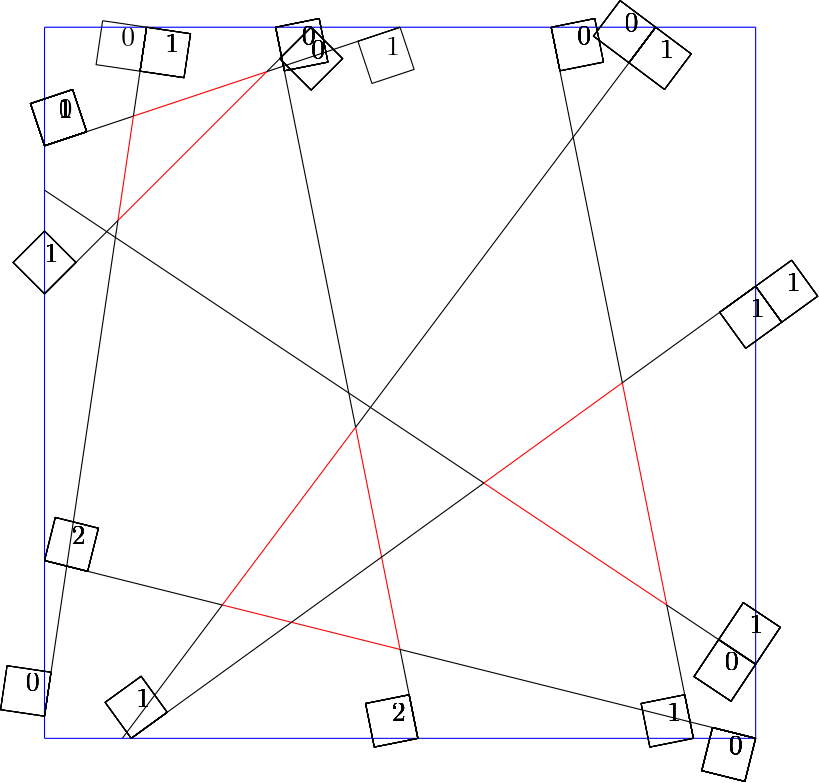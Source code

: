 <?xml version="1.0" encoding="UTF-8"?>
<ipe version="70005" creator="HGeometry"><ipestyle name="basic">
<color name="red" value="1 0 0"/>
<color name="green" value="0 1 0"/>
<color name="blue" value="0 0 1"/>
<color name="yellow" value="1 1 0"/>
<color name="orange" value="1 0.647 0"/>
<color name="gold" value="1 0.843 0"/>
<color name="purple" value="0.627 0.125 0.941"/>
<color name="gray" value="0.745 0.745 0.745"/>
<color name="brown" value="0.647 0.165 0.165"/>
<color name="navy" value="0 0 0.502"/>
<color name="pink" value="1 0.753 0.796"/>
<color name="seagreen" value="0.18 0.545 0.341"/>
<color name="turquoise" value="0.251 0.878 0.816"/>
<color name="violet" value="0.933 0.51 0.933"/>
<color name="darkblue" value="0 0 0.545"/>
<color name="darkcyan" value="0 0.545 0.545"/>
<color name="darkgray" value="0.663 0.663 0.663"/>
<color name="darkgreen" value="0 0.392 0"/>
<color name="darkmagenta" value="0.545 0 0.545"/>
<color name="darkorange" value="1 0.549 0"/>
<color name="darkred" value="0.545 0 0"/>
<color name="lightblue" value="0.678 0.847 0.902"/>
<color name="lightcyan" value="0.878 1 1"/>
<color name="lightgray" value="0.827 0.827 0.827"/>
<color name="lightgreen" value="0.565 0.933 0.565"/>
<color name="lightyellow" value="1 1 0.878"/>
<dashstyle name="dashed" value="[4] 0"/>
<dashstyle name="dotted" value="[1 3] 0"/>
<dashstyle name="dash dotted" value="[4 2 1 2] 0"/>
<dashstyle name="dash dot dotted" value="[4 2 1 2 1 2] 0"/>
<pen name="heavier" value="0.8"/>
<pen name="fat" value="1.2"/>
<pen name="ultrafat" value="2"/>
<textsize name="large" value="\large"/>
<textsize name="Large" value="\Large"/>
<textsize name="LARGE" value="\LARGE"/>
<textsize name="huge" value="\huge"/>
<textsize name="Huge" value="\Huge"/>
<textsize name="small" value="\small"/>
<textsize name="footnote" value="\footnotesize"/>
<textsize name="tiny" value="\tiny"/>
<symbolsize name="small" value="2"/>
<symbolsize name="tiny" value="1.1"/>
<symbolsize name="large" value="5"/>
<arrowsize name="small" value="5"/>
<arrowsize name="tiny" value="3"/>
<arrowsize name="large" value="10"/>
<gridsize name="4 pts" value="4"/>
<gridsize name="8 pts (~3 mm)" value="8"/>
<gridsize name="16 pts (~6 mm)" value="16"/>
<gridsize name="32 pts (~12 mm)" value="32"/>
<gridsize name="10 pts (~3.5 mm)" value="10"/>
<gridsize name="20 pts (~7 mm)" value="20"/>
<gridsize name="14 pts (~5 mm)" value="14"/>
<gridsize name="28 pts (~10 mm)" value="28"/>
<gridsize name="56 pts (~20 mm)" value="56"/>
<anglesize name="90 deg" value="90"/>
<anglesize name="60 deg" value="60"/>
<anglesize name="45 deg" value="45"/>
<anglesize name="30 deg" value="30"/>
<anglesize name="22.5 deg" value="22.5"/>
<symbol name="mark/circle(sx)" transformations="translations">
<path fill="sym-stroke">
0.6 0 0 0.6 0 0 e 0.4 0 0 0.4 0 0 e
</path></symbol>
<symbol name="mark/disk(sx)" transformations="translations">
<path fill="sym-stroke">
0.6 0 0 0.6 0 0 e
</path></symbol>
<symbol name="mark/fdisk(sfx)" transformations="translations">
<group><path fill="sym-fill">
0.5 0 0 0.5 0 0 e
</path><path fill="sym-stroke" fillrule="eofill">
0.6 0 0 0.6 0 0 e 0.4 0 0 0.4 0 0 e
</path></group></symbol>
<symbol name="mark/box(sx)" transformations="translations">
<path fill="sym-stroke" fillrule="eofill">
-0.6 -0.6 m 0.6 -0.6 l 0.6 0.6 l -0.6 0.6 l h
-0.4 -0.4 m 0.4 -0.4 l 0.4 0.4 l -0.4 0.4 l h</path></symbol>
<symbol name="mark/square(sx)" transformations="translations">
<path fill="sym-stroke">
-0.6 -0.6 m 0.6 -0.6 l 0.6 0.6 l -0.6 0.6 l h</path></symbol>
<symbol name="mark/fsquare(sfx)" transformations="translations">
<group><path fill="sym-fill">
-0.5 -0.5 m 0.5 -0.5 l 0.5 0.5 l -0.5 0.5 l h</path>
<path fill="sym-stroke" fillrule="eofill">
-0.6 -0.6 m 0.6 -0.6 l 0.6 0.6 l -0.6 0.6 l h
-0.4 -0.4 m 0.4 -0.4 l 0.4 0.4 l -0.4 0.4 l h</path></group></symbol>
<symbol name="mark/cross(sx)" transformations="translations">
<group><path fill="sym-stroke">
-0.43 -0.57 m 0.57 0.43 l 0.43 0.57 l -0.57 -0.43 l h</path>
<path fill="sym-stroke">
-0.43 0.57 m 0.57 -0.43 l 0.43 -0.57 l -0.57 0.43 l h</path>
</group></symbol>
<symbol name="arrow/arc(spx)">
<path pen="sym-pen" stroke="sym-stroke" fill="sym-stroke">
0 0 m -1.0 0.333 l -1.0 -0.333 l h</path></symbol>
<symbol name="arrow/farc(spx)">
<path pen="sym-pen" stroke="sym-stroke" fill="white">
0 0 m -1.0 0.333 l -1.0 -0.333 l h</path></symbol>
<symbol name="arrow/ptarc(spx)">
<path pen="sym-pen" stroke="sym-stroke" fill="sym-stroke">
0 0 m -1.0 0.333 l -0.8 0 l -1.0 -0.333 l h</path></symbol>
<symbol name="arrow/fptarc(spx)">
<path pen="sym-pen" stroke="sym-stroke" fill="white">
0 0 m -1.0 0.333 l -0.8 0 l -1.0 -0.333 l h</path></symbol>
<symbol name="arrow/fnormal(spx)">
<path pen="sym-pen" stroke="sym-stroke" fill="white">
0 0 m -1.0 0.333 l -1.0 -0.333 l h</path></symbol>
<symbol name="arrow/pointed(spx)">
<path pen="sym-pen" stroke="sym-stroke" fill="sym-stroke">
0 0 m -1.0 0.333 l -0.8 0 l -1.0 -0.333 l h</path></symbol>
<symbol name="arrow/fpointed(spx)">
<path pen="sym-pen" stroke="sym-stroke" fill="white">
0 0 m -1.0 0.333 l -0.8 0 l -1.0 -0.333 l h</path></symbol>
<symbol name="arrow/linear(spx)">
<path pen="sym-pen" stroke="sym-stroke">
-1.0 0.333 m 0 0 l -1.0 -0.333 l</path></symbol>
<symbol name="arrow/fdouble(spx)">
<path pen="sym-pen" stroke="sym-stroke" fill="white">
0 0 m -1.0 0.333 l -1.0 -0.333 l h
-1 0 m -2.0 0.333 l -2.0 -0.333 l h
</path></symbol>
<symbol name="arrow/double(spx)">
<path pen="sym-pen" stroke="sym-stroke" fill="sym-stroke">
0 0 m -1.0 0.333 l -1.0 -0.333 l h
-1 0 m -2.0 0.333 l -2.0 -0.333 l h
</path></symbol>
<tiling name="falling" angle="-60" width="1" step="4"/>
<tiling name="rising" angle="30" width="1" step="4"/>
<textstyle name="center" begin="\begin{center}" end="\end{center}"/>
<textstyle name="itemize" begin="\begin{itemize}" end="\end{itemize}"/>
<textstyle name="item" begin="\begin{itemize}\item{}" end="\end{itemize}"/>
</ipestyle><page><layer name="alpha"/><view layers="alpha" active="alpha"/><path stroke="blue">-128.0 128.0 m
-128.0 113.77865 -128.0 99.55729 -128.0 85.3333 c
</path><path stroke="blue">-128.0 85.3333 m
-128.0 80.0026 -128.0 74.66927 -128.0 69.3333 c
</path><path stroke="blue">-128.0 69.3333 m
-128.0 56.88802 -128.0 44.440105 -128.0 32.0 c
</path><path stroke="blue">-128.0 32.0 m
-128.0 7.8125e-3 -128.0 -32.007813 -128.0 -64.0 c
</path><path stroke="blue">-128.0 -64.0 m
-128.0 -82.6849 -128.0 -101.36198 -128.0 -120.038 c
</path><path stroke="blue">-128.0 -120.038 m
-128.0 -122.69271 -128.0 -125.34635 -128.0 -128.0 c
</path><path stroke="blue">-128.0 -128.0 m
-118.66406 -128.0 -109.328125 -128.0 -100.0 -128.0 c
</path><path stroke="blue">-100.0 -128.0 m
-98.92969 -128.0 -97.86719 -128.0 -96.7993 -128.0 c
</path><path stroke="blue">-96.7993 -128.0 m
-62.403645 -128.0 -28.002604 -128.0 6.4 -128.0 c
</path><path stroke="blue">6.4 -128.0 m
39.466145 -128.0 72.53385 -128.0 105.6 -128.0 c
</path><path stroke="blue">105.6 -128.0 m
113.06771 -128.0 120.53385 -128.0 128.0 -128.0 c
</path><path stroke="blue">128.0 -128.0 m
128.0 -119.11198 128.0 -110.22396 128.0 -101.333 c
</path><path stroke="blue">128.0 -101.333 m
128.0 -55.971355 128.0 -10.60677 128.0 34.7513 c
</path><path stroke="blue">128.0 34.7513 m
128.0 65.83854 128.0 96.91927 128.0 128.0 c
</path><path stroke="blue">128.0 128.0 m
115.9974 128.0 103.99479 128.0 92.0 128.0 c
</path><path stroke="blue">92.0 128.0 m
79.46094 128.0 66.92969 128.0 54.4 128.0 c
</path><path stroke="blue">54.4 128.0 m
36.26302 128.0 18.127604 128.0 0.0 128.0 c
</path><path stroke="blue">0.0 128.0 m
-10.6744795 128.0 -21.341146 128.0 -32.0 128.0 c
</path><path stroke="blue">-32.0 128.0 m
-36.273438 128.0 -40.539063 128.0 -44.8 128.0 c
</path><path stroke="blue">-44.8 128.0 m
-60.289063 128.0 -75.77344 128.0 -91.2601 128.0 c
</path><path stroke="blue">-91.2601 128.0 m
-103.50521 128.0 -115.7526 128.0 -128.0 128.0 c
</path><path stroke="red">-16.0 -16.0 m
-32.0 -37.333332 -48.0 -58.666668 -64.0 -80.0 c
</path><path stroke="red">-64.0 -80.0 m
-55.70052 -82.07487 -47.401043 -84.14974 -39.098583 -86.225555 c
</path><path stroke="red">-39.098583 -86.225555 m
-26.067709 -89.48307 -13.0338545 -92.74154 0.0 -96.0 c
</path><path stroke="red">0.0 -96.0 m
-2.218099 -84.90951 -4.436198 -73.81901 -6.6530576 -62.735577 c
</path><path stroke="red">-6.6530576 -62.735577 m
-9.769531 -47.152344 -12.884766 -31.576172 -16.0 -16.0 c
</path><path stroke="black">-96.0 96.0 m
-106.666664 92.444435 -117.333336 88.88887 -128.0 85.3333 c
</path><path stroke="black">-48.0 112.0 m
-46.001953 112.666016 -44.003906 113.33203 -41.999866 113.99982 c
</path><path stroke="black">-41.999866 113.99982 m
-42.000908 113.99959 -42.000454 113.999794 -41.999966 113.999954 c
</path><path stroke="black">-41.999966 113.999954 m
-41.999477 114.000114 -41.998955 114.00023 -41.999866 113.99982 c
</path><path stroke="black">-41.999866 113.99982 m
-27.996094 118.66797 -13.998047 123.333984 0.0 128.0 c
</path><path stroke="black">-48.0 112.0 m
-46.222656 113.77734 -44.445313 115.55469 -42.666626 117.33307 c
</path><path stroke="black">-42.666626 117.33307 m
-39.11198 120.88802 -35.55599 124.44401 -32.0 128.0 c
</path><path stroke="black">-16.0 -16.0 m
-16.820898 -11.895508 -17.641798 -7.7910166 -18.461475 -3.692455 c
</path><path stroke="black">-18.461475 -3.692455 m
-26.3084 35.541992 -34.154102 74.77051 -41.999866 113.99982 c
</path><path stroke="black">-41.999866 113.99982 m
-41.999836 113.99942 -41.99982 113.99922 -41.99982 113.99922 c
</path><path stroke="black">-41.99982 113.99922 m
-41.99982 113.99922 -41.999836 113.99942 -41.999866 113.99982 c
</path><path stroke="black">-41.999866 113.99982 m
-42.22246 115.112305 -42.445118 116.225586 -42.666626 117.33307 c
</path><path stroke="black">-42.666626 117.33307 m
-43.378517 120.89258 -44.089256 124.44629 -44.8 128.0 c
</path><path stroke="black">0.0 -96.0 m
2.1333334 -106.666664 4.266667 -117.333336 6.4 -128.0 c
</path><path stroke="black">-64.0 -80.0 m
-76.0 -96.0 -88.0 -112.0 -100.0 -128.0 c
</path><path stroke="black">-16.0 -16.0 m
-14.221313 -13.628418 -12.442627 -11.256836 -10.667028 -8.888798 c
</path><path stroke="black">-10.667028 -8.888798 m
13.661987 23.549316 37.987915 55.983887 62.31581 88.421295 c
</path><path stroke="black">62.31581 88.421295 m
72.20923 101.612305 82.104614 114.80615 92.0 128.0 c
</path><path stroke="black">-64.0 -80.0 m
-82.66406 -75.333984 -101.328125 -70.66797 -119.995926 -66.001366 c
</path><path stroke="black">-119.995926 -66.001366 m
-122.66146 -65.33463 -125.33073 -64.66732 -128.0 -64.0 c
</path><path stroke="black">0.0 -96.0 m
34.804688 -104.70117 69.609375 -113.40234 104.42122 -122.105316 c
</path><path stroke="black">104.42122 -122.105316 m
112.27604 -124.06901 120.13802 -126.03451 128.0 -128.0 c
</path><path stroke="red">-48.0 112.0 m
-64.0 106.666664 -80.0 101.333336 -96.0 96.0 c
</path><path stroke="red">-96.0 96.0 m
-97.85467 83.47863 -99.709335 70.95727 -101.564 58.4359 c
</path><path stroke="red">-101.564 58.4359 m
-83.709335 76.2906 -65.85467 94.1453 -48.0 112.0 c
</path><path stroke="black">-96.0 96.0 m
-94.42004 106.666664 -92.840065 117.333336 -91.2601 128.0 c
</path><path stroke="black">-101.564 58.4359 m
-101.86654 56.39343 -102.169075 54.350956 -102.47058 52.31337 c
</path><path stroke="black">-102.47058 52.31337 m
-108.31311 12.871536 -114.15461 -26.565418 -119.995926 -66.001366 c
</path><path stroke="black">-119.995926 -66.001366 m
-122.66407 -84.014244 -125.33204 -102.02612 -128.0 -120.038 c
</path><path stroke="black">-101.564 58.4359 m
-102.90861 57.0913 -104.25321 55.7467 -105.599976 54.39999 c
</path><path stroke="black">-105.599976 54.39999 m
-113.06521 46.934734 -120.53261 39.46737 -128.0 32.0 c
</path><path stroke="red">96.0 -80.0 m
90.666664 -53.333332 85.333336 -26.666666 80.0 0.0 c
</path><path stroke="red">80.0 0.0 m
63.3811 -12.031834 46.7622 -24.063667 30.1433 -36.0955 c
</path><path stroke="red">30.1433 -36.0955 m
52.095535 -50.730335 74.04777 -65.365166 96.0 -80.0 c
</path><path stroke="black">80.0 0.0 m
96.0 11.583767 112.0 23.167534 128.0 34.7513 c
</path><path stroke="black">96.0 -80.0 m
98.80664 -94.0332 101.61328 -108.06641 104.42122 -122.105316 c
</path><path stroke="black">104.42122 -122.105316 m
104.81328 -124.06641 105.20664 -126.0332 105.6 -128.0 c
</path><path stroke="black">80.0 0.0 m
74.10573 29.471354 68.21146 58.942707 62.31581 88.421295 c
</path><path stroke="black">62.31581 88.421295 m
59.678123 101.609375 57.039063 114.80469 54.4 128.0 c
</path><path stroke="black">30.1433 -36.0955 m
17.878277 -44.97519 5.613254 -53.854877 -6.6530576 -62.735577 c
</path><path stroke="black">-6.6530576 -62.735577 m
-17.467922 -70.5653 -28.284077 -78.39603 -39.098583 -86.225555 c
</path><path stroke="black">-39.098583 -86.225555 m
-58.333256 -100.15117 -77.56628 -114.075584 -96.7993 -128.0 c
</path><path stroke="black">30.1433 -36.0955 m
16.538382 -27.02556 2.933464 -17.955622 -10.667028 -8.888798 c
</path><path stroke="black">-10.667028 -8.888798 m
-13.267924 -7.1547027 -15.864393 -5.423724 -18.461475 -3.692455 c
</path><path stroke="black">-18.461475 -3.692455 m
-46.465405 14.976938 -74.46995 33.64662 -102.47058 52.31337 c
</path><path stroke="black">-102.47058 52.31337 m
-103.51694 53.01127 -104.55939 53.706234 -105.599976 54.39999 c
</path><path stroke="black">-105.599976 54.39999 m
-113.067894 59.378567 -120.53394 64.355934 -128.0 69.3333 c
</path><path stroke="black">96.0 -80.0 m
106.666664 -87.111 117.333336 -94.222 128.0 -101.333 c
</path><path>128.0 -128.0 m
112.47772 -124.11943 l
</path><group><text pos="118.29858 -133.82086" type="label">0</text><path>128.0 -128.0 m
124.11943 -143.52228 l
108.59715 -139.64172 l
112.47772 -124.119446 l
128.0 -128.0 l
</path></group><path>-96.7993 -128.0 m
-83.83929 -118.61715 l
</path><group><text pos="-95.01073 -116.82857" type="label">1</text><path>-96.79931 -128.0 m
-106.18217 -115.039986 l
-93.222145 -105.65713 l
-83.83929 -118.61715 l
-96.79931 -128.0 l
</path></group><path>128.0 -128.0 m
112.47772 -124.11943 l
</path><group><text pos="118.29858 -133.82086" type="label">0</text><path>128.0 -128.0 m
124.11943 -143.52228 l
108.59715 -139.64172 l
112.47772 -124.119446 l
128.0 -128.0 l
</path></group><path>6.4 -128.0 m
3.2621415 -112.31071 l
</path><group><text pos="-3.0135746 -121.72428" type="label">2</text><path>6.4 -127.99999 m
-9.28929 -131.13785 l
-12.427149 -115.44857 l
3.2621417 -112.31071 l
6.4 -127.99999 l
</path></group><path>6.4 -128.0 m
3.2621415 -112.31071 l
</path><group><text pos="-3.0135746 -121.72428" type="label">2</text><path>6.4 -127.99999 m
-9.28929 -131.13785 l
-12.427149 -115.44857 l
3.2621417 -112.31071 l
6.4 -127.99999 l
</path></group><path>-96.7993 -128.0 m
-83.83929 -118.61715 l
</path><group><text pos="-95.01073 -116.82857" type="label">1</text><path>-96.79931 -128.0 m
-106.18217 -115.039986 l
-93.222145 -105.65713 l
-83.83929 -118.61715 l
-96.79931 -128.0 l
</path></group><path>128.0 -128.0 m
112.47772 -124.11943 l
</path><group><text pos="118.29858 -133.82086" type="label">0</text><path>128.0 -128.0 m
124.11943 -143.52228 l
108.59715 -139.64172 l
112.47772 -124.119446 l
128.0 -128.0 l
</path></group><path>6.4 -128.0 m
3.2621415 -112.31071 l
</path><group><text pos="-3.0135746 -121.72428" type="label">2</text><path>6.4 -127.99999 m
-9.28929 -131.13785 l
-12.427149 -115.44857 l
3.2621417 -112.31071 l
6.4 -127.99999 l
</path></group><path>6.4 -128.0 m
3.2621415 -112.31071 l
</path><group><text pos="-3.0135746 -121.72428" type="label">2</text><path>6.4 -127.99999 m
-9.28929 -131.13785 l
-12.427149 -115.44857 l
3.2621417 -112.31071 l
6.4 -127.99999 l
</path></group><path>-96.7993 -128.0 m
-83.83929 -118.61715 l
</path><group><text pos="-95.01073 -116.82857" type="label">1</text><path>-96.79931 -128.0 m
-106.18217 -115.039986 l
-93.222145 -105.65713 l
-83.83929 -118.61715 l
-96.79931 -128.0 l
</path></group><path>6.4 -128.0 m
3.2621415 -112.31071 l
</path><group><text pos="-3.0135746 -121.72428" type="label">2</text><path>6.4 -127.99999 m
-9.28929 -131.13785 l
-12.427149 -115.44857 l
3.2621417 -112.31071 l
6.4 -127.99999 l
</path></group><path>6.4 -128.0 m
3.2621415 -112.31071 l
</path><group><text pos="-3.0135746 -121.72428" type="label">2</text><path>6.4 -127.99999 m
-9.28929 -131.13785 l
-12.427149 -115.44857 l
3.2621417 -112.31071 l
6.4 -127.99999 l
</path></group><path>128.0 -128.0 m
112.47772 -124.11943 l
</path><group><text pos="118.29858 -133.82086" type="label">0</text><path>128.0 -128.0 m
124.11943 -143.52228 l
108.59715 -139.64172 l
112.47772 -124.119446 l
128.0 -128.0 l
</path></group><path>6.4 -128.0 m
3.2621415 -112.31071 l
</path><group><text pos="-3.0135746 -121.72428" type="label">2</text><path>6.4 -127.99999 m
-9.28929 -131.13785 l
-12.427149 -115.44857 l
3.2621417 -112.31071 l
6.4 -127.99999 l
</path></group><path>-96.7993 -128.0 m
-83.83929 -118.61715 l
</path><group><text pos="-95.01073 -116.82857" type="label">1</text><path>-96.79931 -128.0 m
-106.18217 -115.039986 l
-93.222145 -105.65713 l
-83.83929 -118.61715 l
-96.79931 -128.0 l
</path></group><path>105.6 -128.0 m
102.462166 -112.31071 l
</path><group><text pos="96.18643 -121.72427" type="label">1</text><path>105.6 -128.0 m
89.9107 -131.13785 l
86.772865 -115.44854 l
102.462166 -112.31071 l
105.6 -128.0 l
</path></group><path>-96.7993 -128.0 m
-83.83929 -118.61715 l
</path><group><text pos="-95.01073 -116.82857" type="label">1</text><path>-96.79931 -128.0 m
-106.18217 -115.039986 l
-93.222145 -105.65713 l
-83.83929 -118.61715 l
-96.79931 -128.0 l
</path></group><path>105.6 -128.0 m
102.462166 -112.31071 l
</path><group><text pos="96.18643 -121.72427" type="label">1</text><path>105.6 -128.0 m
89.9107 -131.13785 l
86.772865 -115.44854 l
102.462166 -112.31071 l
105.6 -128.0 l
</path></group><path>105.6 -128.0 m
102.462166 -112.31071 l
</path><group><text pos="96.18643 -121.72427" type="label">1</text><path>105.6 -128.0 m
89.9107 -131.13785 l
86.772865 -115.44854 l
102.462166 -112.31071 l
105.6 -128.0 l
</path></group><path>105.6 -128.0 m
102.462166 -112.31071 l
</path><group><text pos="96.18643 -121.72427" type="label">1</text><path>105.6 -128.0 m
89.9107 -131.13785 l
86.772865 -115.44854 l
102.462166 -112.31071 l
105.6 -128.0 l
</path></group><path>128.0 -128.0 m
112.47772 -124.11943 l
</path><group><text pos="118.29858 -133.82086" type="label">0</text><path>128.0 -128.0 m
124.11943 -143.52228 l
108.59715 -139.64172 l
112.47772 -124.119446 l
128.0 -128.0 l
</path></group><path>105.6 -128.0 m
102.462166 -112.31071 l
</path><group><text pos="96.18643 -121.72427" type="label">1</text><path>105.6 -128.0 m
89.9107 -131.13785 l
86.772865 -115.44854 l
102.462166 -112.31071 l
105.6 -128.0 l
</path></group><path>128.0 -128.0 m
112.47772 -124.11943 l
</path><group><text pos="118.29858 -133.82086" type="label">0</text><path>128.0 -128.0 m
124.11943 -143.52228 l
108.59715 -139.64172 l
112.47772 -124.119446 l
128.0 -128.0 l
</path></group><path>128.0 -101.333 m
114.68713 -92.45789 l
</path><group><text pos="125.78112 -90.23901" type="label">1</text><path>136.87512 -88.020134 m
128.0 -101.333 l
114.68713 -92.45789 l
123.56224 -79.14503 l
136.87512 -88.020134 l
</path></group><path>128.0 -128.0 m
112.47772 -124.11943 l
</path><group><text pos="118.29858 -133.82086" type="label">0</text><path>128.0 -128.0 m
124.11943 -143.52228 l
108.59715 -139.64172 l
112.47772 -124.119446 l
128.0 -128.0 l
</path></group><path>128.0 -101.333 m
114.68713 -92.45789 l
</path><group><text pos="116.90601 -103.55188" type="label">0</text><path>128.0 -101.333 m
119.12489 -114.64587 l
105.81203 -105.77076 l
114.68713 -92.45789 l
128.0 -101.333 l
</path></group><path>128.0 -101.333 m
114.68713 -92.45789 l
</path><group><text pos="125.78112 -90.23901" type="label">1</text><path>136.87512 -88.020134 m
128.0 -101.333 l
114.68713 -92.45789 l
123.56224 -79.14503 l
136.87512 -88.020134 l
</path></group><path>128.0 -101.333 m
114.68713 -92.45789 l
</path><group><text pos="116.90601 -103.55188" type="label">0</text><path>128.0 -101.333 m
119.12489 -114.64587 l
105.81203 -105.77076 l
114.68713 -92.45789 l
128.0 -101.333 l
</path></group><path>128.0 -101.333 m
114.68713 -92.45789 l
</path><group><text pos="125.78112 -90.23901" type="label">1</text><path>136.87512 -88.020134 m
128.0 -101.333 l
114.68713 -92.45789 l
123.56224 -79.14503 l
136.87512 -88.020134 l
</path></group><path>128.0 -128.0 m
112.47772 -124.11943 l
</path><group><text pos="118.29858 -133.82086" type="label">0</text><path>128.0 -128.0 m
124.11943 -143.52228 l
108.59715 -139.64172 l
112.47772 -124.119446 l
128.0 -128.0 l
</path></group><path>128.0 -128.0 m
112.47772 -124.11943 l
</path><group><text pos="118.29858 -133.82086" type="label">0</text><path>128.0 -128.0 m
124.11943 -143.52228 l
108.59715 -139.64172 l
112.47772 -124.119446 l
128.0 -128.0 l
</path></group><path>128.0 34.7513 m
115.039986 25.36844 l
</path><group><text pos="126.21142 23.579865" type="label">1</text><path>127.99999 34.7513 m
137.38286 21.791286 l
124.422844 12.408429 l
115.039986 25.368443 l
127.99999 34.7513 l
</path></group><group><text pos="139.17145 32.962723" type="label">1</text><path>140.96002 44.13416 m
150.3429 31.174145 l
137.38287 21.791286 l
128.0 34.7513 l
140.96002 44.13416 l
</path></group><path>128.0 -101.333 m
114.68713 -92.45789 l
</path><group><text pos="116.90601 -103.55188" type="label">0</text><path>128.0 -101.333 m
119.12489 -114.64587 l
105.81203 -105.77076 l
114.68713 -92.45789 l
128.0 -101.333 l
</path></group><path>128.0 -101.333 m
114.68713 -92.45789 l
</path><group><text pos="125.78112 -90.23901" type="label">1</text><path>136.87512 -88.020134 m
128.0 -101.333 l
114.68713 -92.45789 l
123.56224 -79.14503 l
136.87512 -88.020134 l
</path></group><path>128.0 -101.333 m
114.68713 -92.45789 l
</path><group><text pos="116.90601 -103.55188" type="label">0</text><path>128.0 -101.333 m
119.12489 -114.64587 l
105.81203 -105.77076 l
114.68713 -92.45789 l
128.0 -101.333 l
</path></group><path>128.0 -101.333 m
114.68713 -92.45789 l
</path><group><text pos="125.78112 -90.23901" type="label">1</text><path>136.87512 -88.020134 m
128.0 -101.333 l
114.68713 -92.45789 l
123.56224 -79.14503 l
136.87512 -88.020134 l
</path></group><path>128.0 34.7513 m
115.039986 25.36844 l
</path><group><text pos="126.21142 23.579865" type="label">1</text><path>127.99999 34.7513 m
137.38286 21.791286 l
124.422844 12.408429 l
115.039986 25.368443 l
127.99999 34.7513 l
</path></group><group><text pos="139.17145 32.962723" type="label">1</text><path>140.96002 44.13416 m
150.3429 31.174145 l
137.38287 21.791286 l
128.0 34.7513 l
140.96002 44.13416 l
</path></group><path>128.0 -128.0 m
112.47772 -124.11943 l
</path><group><text pos="118.29858 -133.82086" type="label">0</text><path>128.0 -128.0 m
124.11943 -143.52228 l
108.59715 -139.64172 l
112.47772 -124.119446 l
128.0 -128.0 l
</path></group><path>128.0 -101.333 m
114.68713 -92.45789 l
</path><group><text pos="116.90601 -103.55188" type="label">0</text><path>128.0 -101.333 m
119.12489 -114.64587 l
105.81203 -105.77076 l
114.68713 -92.45789 l
128.0 -101.333 l
</path></group><path>128.0 34.7513 m
115.039986 25.36844 l
</path><group><text pos="126.21142 23.579865" type="label">1</text><path>127.99999 34.7513 m
137.38286 21.791286 l
124.422844 12.408429 l
115.039986 25.368443 l
127.99999 34.7513 l
</path></group><group><text pos="139.17145 32.962723" type="label">1</text><path>140.96002 44.13416 m
150.3429 31.174145 l
137.38287 21.791286 l
128.0 34.7513 l
140.96002 44.13416 l
</path></group><path>128.0 -101.333 m
114.68713 -92.45789 l
</path><group><text pos="125.78112 -90.23901" type="label">1</text><path>136.87512 -88.020134 m
128.0 -101.333 l
114.68713 -92.45789 l
123.56224 -79.14503 l
136.87512 -88.020134 l
</path></group><path>128.0 34.7513 m
115.039986 25.36844 l
</path><group><text pos="126.21142 23.579865" type="label">1</text><path>127.99999 34.7513 m
137.38286 21.791286 l
124.422844 12.408429 l
115.039986 25.368443 l
127.99999 34.7513 l
</path></group><group><text pos="139.17145 32.962723" type="label">1</text><path>140.96002 44.13416 m
150.3429 31.174145 l
137.38287 21.791286 l
128.0 34.7513 l
140.96002 44.13416 l
</path></group><path>128.0 -101.333 m
114.68713 -92.45789 l
</path><group><text pos="116.90601 -103.55188" type="label">0</text><path>128.0 -101.333 m
119.12489 -114.64587 l
105.81203 -105.77076 l
114.68713 -92.45789 l
128.0 -101.333 l
</path></group><path>128.0 -101.333 m
114.68713 -92.45789 l
</path><group><text pos="125.78112 -90.23901" type="label">1</text><path>136.87512 -88.020134 m
128.0 -101.333 l
114.68713 -92.45789 l
123.56224 -79.14503 l
136.87512 -88.020134 l
</path></group><path>128.0 -128.0 m
112.47772 -124.11943 l
</path><group><text pos="118.29858 -133.82086" type="label">0</text><path>128.0 -128.0 m
124.11943 -143.52228 l
108.59715 -139.64172 l
112.47772 -124.119446 l
128.0 -128.0 l
</path></group><path>128.0 -128.0 m
112.47772 -124.11943 l
</path><group><text pos="118.29858 -133.82086" type="label">0</text><path>128.0 -128.0 m
124.11943 -143.52228 l
108.59715 -139.64172 l
112.47772 -124.119446 l
128.0 -128.0 l
</path></group><path>128.0 -101.333 m
114.68713 -92.45789 l
</path><group><text pos="116.90601 -103.55188" type="label">0</text><path>128.0 -101.333 m
119.12489 -114.64587 l
105.81203 -105.77076 l
114.68713 -92.45789 l
128.0 -101.333 l
</path></group><path>128.0 34.7513 m
115.039986 25.36844 l
</path><group><text pos="126.21142 23.579865" type="label">1</text><path>127.99999 34.7513 m
137.38286 21.791286 l
124.422844 12.408429 l
115.039986 25.368443 l
127.99999 34.7513 l
</path></group><group><text pos="139.17145 32.962723" type="label">1</text><path>140.96002 44.13416 m
150.3429 31.174145 l
137.38287 21.791286 l
128.0 34.7513 l
140.96002 44.13416 l
</path></group><path>-91.2601 128.0 m
-93.60447 112.17268 l
</path><group><text pos="-100.34595 121.25852" type="label">0</text><path>-107.087425 130.34436 m
-91.26011 128.0 l
-93.60447 112.17268 l
-109.431786 114.517044 l
-107.087425 130.34436 l
</path></group><path>-91.2601 128.0 m
-93.60447 112.17268 l
</path><group><text pos="-84.51863 118.91416" type="label">1</text><path>-91.26011 128.0 m
-75.43279 125.65564 l
-77.77715 109.82832 l
-93.60447 112.17268 l
-91.26011 128.0 l
</path></group><path>-32.0 128.0 m
-43.3137 116.68629 l
</path><group><text pos="-31.999992 116.686295" type="label">0</text><path>-31.999998 128.0 m
-20.686285 116.6863 l
-31.999989 105.37258 l
-43.3137 116.68629 l
-31.999998 128.0 l
</path></group><path>-91.2601 128.0 m
-93.60447 112.17268 l
</path><group><text pos="-84.51863 118.91416" type="label">1</text><path>-91.26011 128.0 m
-75.43279 125.65564 l
-77.77715 109.82832 l
-93.60447 112.17268 l
-91.26011 128.0 l
</path></group><path>-32.0 128.0 m
-43.3137 116.68629 l
</path><group><text pos="-31.999992 116.686295" type="label">0</text><path>-31.999998 128.0 m
-20.686285 116.6863 l
-31.999989 105.37258 l
-43.3137 116.68629 l
-31.999998 128.0 l
</path></group><path>-91.2601 128.0 m
-93.60447 112.17268 l
</path><group><text pos="-84.51863 118.91416" type="label">1</text><path>-91.26011 128.0 m
-75.43279 125.65564 l
-77.77715 109.82832 l
-93.60447 112.17268 l
-91.26011 128.0 l
</path></group><path>92.0 128.0 m
82.4 115.2 l
</path><group><text pos="80.8 126.4" type="label">0</text><path>79.200005 137.6 m
92.00001 128.0 l
82.4 115.2 l
69.6 124.8 l
79.200005 137.6 l
</path></group><path>-91.2601 128.0 m
-93.60447 112.17268 l
</path><group><text pos="-84.51863 118.91416" type="label">1</text><path>-91.26011 128.0 m
-75.43279 125.65564 l
-77.77715 109.82832 l
-93.60447 112.17268 l
-91.26011 128.0 l
</path></group><path>-91.2601 128.0 m
-93.60447 112.17268 l
</path><group><text pos="-84.51863 118.91416" type="label">1</text><path>-91.26011 128.0 m
-75.43279 125.65564 l
-77.77715 109.82832 l
-93.60447 112.17268 l
-91.26011 128.0 l
</path></group><path>92.0 128.0 m
82.4 115.2 l
</path><group><text pos="80.8 126.4" type="label">0</text><path>79.200005 137.6 m
92.00001 128.0 l
82.4 115.2 l
69.6 124.8 l
79.200005 137.6 l
</path></group><path>92.0 128.0 m
82.4 115.2 l
</path><group><text pos="93.600006 116.799995" type="label">1</text><path>92.00001 128.0 m
104.80001 118.399994 l
95.200005 105.59999 l
82.4 115.2 l
92.00001 128.0 l
</path></group><path>-32.0 128.0 m
-43.3137 116.68629 l
</path><group><text pos="-31.999992 116.686295" type="label">0</text><path>-31.999998 128.0 m
-20.686285 116.6863 l
-31.999989 105.37258 l
-43.3137 116.68629 l
-31.999998 128.0 l
</path></group><path>-44.8 128.0 m
-41.66214 112.31071 l
</path><group><text pos="-35.386425 121.72428" type="label">0</text><path>-44.800003 127.99999 m
-29.110712 131.13785 l
-25.972849 115.44857 l
-41.66214 112.31071 l
-44.800003 127.99999 l
</path></group><path>-32.0 128.0 m
-43.3137 116.68629 l
</path><group><text pos="-31.999992 116.686295" type="label">0</text><path>-31.999998 128.0 m
-20.686285 116.6863 l
-31.999989 105.37258 l
-43.3137 116.68629 l
-31.999998 128.0 l
</path></group><path>-44.8 128.0 m
-41.66214 112.31071 l
</path><group><text pos="-35.386425 121.72428" type="label">0</text><path>-44.800003 127.99999 m
-29.110712 131.13785 l
-25.972849 115.44857 l
-41.66214 112.31071 l
-44.800003 127.99999 l
</path></group><path>-44.8 128.0 m
-41.66214 112.31071 l
</path><group><text pos="-35.386425 121.72428" type="label">0</text><path>-44.800003 127.99999 m
-29.110712 131.13785 l
-25.972849 115.44857 l
-41.66214 112.31071 l
-44.800003 127.99999 l
</path></group><path>-32.0 128.0 m
-43.3137 116.68629 l
</path><group><text pos="-31.999992 116.686295" type="label">0</text><path>-31.999998 128.0 m
-20.686285 116.6863 l
-31.999989 105.37258 l
-43.3137 116.68629 l
-31.999998 128.0 l
</path></group><path>-44.8 128.0 m
-41.66214 112.31071 l
</path><group><text pos="-35.386425 121.72428" type="label">0</text><path>-44.800003 127.99999 m
-29.110712 131.13785 l
-25.972849 115.44857 l
-41.66214 112.31071 l
-44.800003 127.99999 l
</path></group><path>92.0 128.0 m
82.4 115.2 l
</path><group><text pos="80.8 126.4" type="label">0</text><path>79.200005 137.6 m
92.00001 128.0 l
82.4 115.2 l
69.6 124.8 l
79.200005 137.6 l
</path></group><path>92.0 128.0 m
82.4 115.2 l
</path><group><text pos="93.600006 116.799995" type="label">1</text><path>92.00001 128.0 m
104.80001 118.399994 l
95.200005 105.59999 l
82.4 115.2 l
92.00001 128.0 l
</path></group><path>-44.8 128.0 m
-41.66214 112.31071 l
</path><group><text pos="-35.386425 121.72428" type="label">0</text><path>-44.800003 127.99999 m
-29.110712 131.13785 l
-25.972849 115.44857 l
-41.66214 112.31071 l
-44.800003 127.99999 l
</path></group><path>92.0 128.0 m
82.4 115.2 l
</path><group><text pos="80.8 126.4" type="label">0</text><path>79.200005 137.6 m
92.00001 128.0 l
82.4 115.2 l
69.6 124.8 l
79.200005 137.6 l
</path></group><path>92.0 128.0 m
82.4 115.2 l
</path><group><text pos="93.600006 116.799995" type="label">1</text><path>92.00001 128.0 m
104.80001 118.399994 l
95.200005 105.59999 l
82.4 115.2 l
92.00001 128.0 l
</path></group><path>-44.8 128.0 m
-41.66214 112.31071 l
</path><group><text pos="-35.386425 121.72428" type="label">0</text><path>-44.800003 127.99999 m
-29.110712 131.13785 l
-25.972849 115.44857 l
-41.66214 112.31071 l
-44.800003 127.99999 l
</path></group><path>-44.8 128.0 m
-41.66214 112.31071 l
</path><group><text pos="-35.386425 121.72428" type="label">0</text><path>-44.800003 127.99999 m
-29.110712 131.13785 l
-25.972849 115.44857 l
-41.66214 112.31071 l
-44.800003 127.99999 l
</path></group><path>0.0 128.0 m
-15.178933 122.94035 l
</path><group><text pos="-5.0596447 117.88071" type="label">1</text><path>-2.3841858e-7 128.0 m
5.0596437 112.82106 l
-10.119288 107.76141 l
-15.178933 122.94035 l
-2.3841858e-7 128.0 l
</path></group><path>54.4 128.0 m
57.537857 112.31071 l
</path><group><text pos="63.813576 121.72428" type="label">0</text><path>54.4 127.99999 m
70.089294 131.13785 l
73.22715 115.44857 l
57.53786 112.31071 l
54.4 127.99999 l
</path></group><path>92.0 128.0 m
82.4 115.2 l
</path><group><text pos="80.8 126.4" type="label">0</text><path>79.200005 137.6 m
92.00001 128.0 l
82.4 115.2 l
69.6 124.8 l
79.200005 137.6 l
</path></group><path>92.0 128.0 m
82.4 115.2 l
</path><group><text pos="93.600006 116.799995" type="label">1</text><path>92.00001 128.0 m
104.80001 118.399994 l
95.200005 105.59999 l
82.4 115.2 l
92.00001 128.0 l
</path></group><path>54.4 128.0 m
57.537857 112.31071 l
</path><group><text pos="63.813576 121.72428" type="label">0</text><path>54.4 127.99999 m
70.089294 131.13785 l
73.22715 115.44857 l
57.53786 112.31071 l
54.4 127.99999 l
</path></group><path>54.4 128.0 m
57.537857 112.31071 l
</path><group><text pos="63.813576 121.72428" type="label">0</text><path>54.4 127.99999 m
70.089294 131.13785 l
73.22715 115.44857 l
57.53786 112.31071 l
54.4 127.99999 l
</path></group><path>92.0 128.0 m
82.4 115.2 l
</path><group><text pos="93.600006 116.799995" type="label">1</text><path>92.00001 128.0 m
104.80001 118.399994 l
95.200005 105.59999 l
82.4 115.2 l
92.00001 128.0 l
</path></group><path>54.4 128.0 m
57.537857 112.31071 l
</path><group><text pos="63.813576 121.72428" type="label">0</text><path>54.4 127.99999 m
70.089294 131.13785 l
73.22715 115.44857 l
57.53786 112.31071 l
54.4 127.99999 l
</path></group><path>54.4 128.0 m
57.537857 112.31071 l
</path><group><text pos="63.813576 121.72428" type="label">0</text><path>54.4 127.99999 m
70.089294 131.13785 l
73.22715 115.44857 l
57.53786 112.31071 l
54.4 127.99999 l
</path></group><path>-128.0 -64.0 m
-112.47772 -67.88058 l
</path><group><text pos="-118.29857 -58.179146" type="label">2</text><path>-128.0 -63.999996 m
-124.119415 -48.47772 l
-108.59714 -52.358295 l
-112.47772 -67.88057 l
-128.0 -63.999996 l
</path></group><path>-128.0 32.0 m
-116.68627 43.31369 l
</path><group><text pos="-127.99998 43.31371" type="label">1</text><path>-128.0 32.0 m
-139.31369 43.31373 l
-127.99996 54.62742 l
-116.68627 43.31369 l
-128.0 32.0 l
</path></group><path>-128.0 85.3333 m
-112.821075 90.39297 l
</path><group><text pos="-122.94037 95.4526" type="label">1</text><path>-128.0 85.333305 m
-133.05966 100.51223 l
-117.88074 105.57189 l
-112.821075 90.39297 l
-128.0 85.333305 l
</path></group><path>-128.0 -120.038 m
-125.655624 -104.210686 l
</path><group><text pos="-134.74147 -110.952156" type="label">0</text><path>-128.00002 -120.038 m
-143.82732 -117.69363 l
-141.48293 -101.86631 l
-125.65562 -104.210686 l
-128.00002 -120.038 l
</path></group><path>-128.0 -64.0 m
-112.47772 -67.88058 l
</path><group><text pos="-118.29857 -58.179146" type="label">2</text><path>-128.0 -63.999996 m
-124.119415 -48.47772 l
-108.59714 -52.358295 l
-112.47772 -67.88057 l
-128.0 -63.999996 l
</path></group><path>-128.0 32.0 m
-116.68627 43.31369 l
</path><group><text pos="-127.99998 43.31371" type="label">1</text><path>-128.0 32.0 m
-139.31369 43.31373 l
-127.99996 54.62742 l
-116.68627 43.31369 l
-128.0 32.0 l
</path></group><path>-128.0 -120.038 m
-125.655624 -104.210686 l
</path><group><text pos="-134.74147 -110.952156" type="label">0</text><path>-128.00002 -120.038 m
-143.82732 -117.69363 l
-141.48293 -101.86631 l
-125.65562 -104.210686 l
-128.00002 -120.038 l
</path></group><path>-128.0 32.0 m
-116.68627 43.31369 l
</path><group><text pos="-127.99998 43.31371" type="label">1</text><path>-128.0 32.0 m
-139.31369 43.31373 l
-127.99996 54.62742 l
-116.68627 43.31369 l
-128.0 32.0 l
</path></group><path>-128.0 -120.038 m
-125.655624 -104.210686 l
</path><group><text pos="-134.74147 -110.952156" type="label">0</text><path>-128.00002 -120.038 m
-143.82732 -117.69363 l
-141.48293 -101.86631 l
-125.65562 -104.210686 l
-128.00002 -120.038 l
</path></group><path>-128.0 85.3333 m
-112.821075 90.39297 l
</path><group><text pos="-122.94037 95.4526" type="label">1</text><path>-128.0 85.333305 m
-133.05966 100.51223 l
-117.88074 105.57189 l
-112.821075 90.39297 l
-128.0 85.333305 l
</path></group><path>-128.0 -120.038 m
-125.655624 -104.210686 l
</path><group><text pos="-134.74147 -110.952156" type="label">0</text><path>-128.00002 -120.038 m
-143.82732 -117.69363 l
-141.48293 -101.86631 l
-125.65562 -104.210686 l
-128.00002 -120.038 l
</path></group><path>-128.0 85.3333 m
-112.821075 90.39297 l
</path><group><text pos="-122.94037 95.4526" type="label">1</text><path>-128.0 85.333305 m
-133.05966 100.51223 l
-117.88074 105.57189 l
-112.821075 90.39297 l
-128.0 85.333305 l
</path></group><path>-128.0 -64.0 m
-112.47772 -67.88058 l
</path><group><text pos="-118.29857 -58.179146" type="label">2</text><path>-128.0 -63.999996 m
-124.119415 -48.47772 l
-108.59714 -52.358295 l
-112.47772 -67.88057 l
-128.0 -63.999996 l
</path></group><path>-128.0 85.3333 m
-112.821075 90.39297 l
</path><group><text pos="-122.94037 95.4526" type="label">1</text><path>-128.0 85.333305 m
-133.05966 100.51223 l
-117.88074 105.57189 l
-112.821075 90.39297 l
-128.0 85.333305 l
</path></group><path>-128.0 32.0 m
-116.68627 43.31369 l
</path><group><text pos="-127.99998 43.31371" type="label">1</text><path>-128.0 32.0 m
-139.31369 43.31373 l
-127.99996 54.62742 l
-116.68627 43.31369 l
-128.0 32.0 l
</path></group><path>-128.0 85.3333 m
-112.821075 90.39297 l
</path><group><text pos="-122.94037 95.4526" type="label">1</text><path>-128.0 85.333305 m
-133.05966 100.51223 l
-117.88074 105.57189 l
-112.821075 90.39297 l
-128.0 85.333305 l
</path></group><path>-128.0 32.0 m
-116.68627 43.31369 l
</path><group><text pos="-127.99998 43.31371" type="label">1</text><path>-128.0 32.0 m
-139.31369 43.31373 l
-127.99996 54.62742 l
-116.68627 43.31369 l
-128.0 32.0 l
</path></group><path>-128.0 85.3333 m
-112.821075 90.39297 l
</path><group><text pos="-122.94037 95.4526" type="label">1</text><path>-128.0 85.333305 m
-133.05966 100.51223 l
-117.88074 105.57189 l
-112.821075 90.39297 l
-128.0 85.333305 l
</path></group><path>-128.0 85.3333 m
-112.821075 90.39297 l
</path><group><text pos="-122.94037 95.4526" type="label">1</text><path>-128.0 85.333305 m
-133.05966 100.51223 l
-117.88074 105.57189 l
-112.821075 90.39297 l
-128.0 85.333305 l
</path></group><path>-128.0 85.3333 m
-112.821075 90.39297 l
</path><group><text pos="-122.94037 95.4526" type="label">1</text><path>-128.0 85.333305 m
-133.05966 100.51223 l
-117.88074 105.57189 l
-112.821075 90.39297 l
-128.0 85.333305 l
</path></group><path>-128.0 85.3333 m
-112.821075 90.39297 l
</path><group><text pos="-122.94037 95.4526" type="label">1</text><path>-128.0 85.333305 m
-133.05966 100.51223 l
-117.88074 105.57189 l
-112.821075 90.39297 l
-128.0 85.333305 l
</path></group><path>-128.0 85.3333 m
-112.821075 90.39297 l
</path><group><text pos="-122.94037 95.4526" type="label">0</text><path>-128.0 85.333305 m
-133.05966 100.51223 l
-117.88074 105.57189 l
-112.821075 90.39297 l
-128.0 85.333305 l
</path></group><path>-128.0 85.3333 m
-112.821075 90.39297 l
</path><group><text pos="-122.94037 95.4526" type="label">1</text><path>-128.0 85.333305 m
-133.05966 100.51223 l
-117.88074 105.57189 l
-112.821075 90.39297 l
-128.0 85.333305 l
</path></group><path>-128.0 85.3333 m
-112.821075 90.39297 l
</path><group><text pos="-122.94037 95.4526" type="label">1</text><path>-128.0 85.333305 m
-133.05966 100.51223 l
-117.88074 105.57189 l
-112.821075 90.39297 l
-128.0 85.333305 l
</path></group><path>-128.0 85.3333 m
-112.821075 90.39297 l
</path><group><text pos="-122.94037 95.4526" type="label">1</text><path>-128.0 85.333305 m
-133.05966 100.51223 l
-117.88074 105.57189 l
-112.821075 90.39297 l
-128.0 85.333305 l
</path></group><path>-128.0 85.3333 m
-112.821075 90.39297 l
</path><group><text pos="-122.94037 95.4526" type="label">1</text><path>-128.0 85.333305 m
-133.05966 100.51223 l
-117.88074 105.57189 l
-112.821075 90.39297 l
-128.0 85.333305 l
</path></group><path>-128.0 85.3333 m
-112.821075 90.39297 l
</path><group><text pos="-122.94037 95.4526" type="label">1</text><path>-128.0 85.333305 m
-133.05966 100.51223 l
-117.88074 105.57189 l
-112.821075 90.39297 l
-128.0 85.333305 l
</path></group><path>-128.0 -64.0 m
-112.47772 -67.88058 l
</path><group><text pos="-118.29857 -58.179146" type="label">2</text><path>-128.0 -63.999996 m
-124.119415 -48.47772 l
-108.59714 -52.358295 l
-112.47772 -67.88057 l
-128.0 -63.999996 l
</path></group><path>-128.0 -64.0 m
-112.47772 -67.88058 l
</path><group><text pos="-118.29857 -58.179146" type="label">2</text><path>-128.0 -63.999996 m
-124.119415 -48.47772 l
-108.59714 -52.358295 l
-112.47772 -67.88057 l
-128.0 -63.999996 l
</path></group><path>-128.0 -64.0 m
-112.47772 -67.88058 l
</path><group><text pos="-118.29857 -58.179146" type="label">2</text><path>-128.0 -63.999996 m
-124.119415 -48.47772 l
-108.59714 -52.358295 l
-112.47772 -67.88057 l
-128.0 -63.999996 l
</path></group></page></ipe>